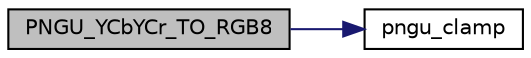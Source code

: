 digraph "PNGU_YCbYCr_TO_RGB8"
{
 // LATEX_PDF_SIZE
  edge [fontname="Helvetica",fontsize="10",labelfontname="Helvetica",labelfontsize="10"];
  node [fontname="Helvetica",fontsize="10",shape=record];
  rankdir="LR";
  Node1 [label="PNGU_YCbYCr_TO_RGB8",height=0.2,width=0.4,color="black", fillcolor="grey75", style="filled", fontcolor="black",tooltip=" "];
  Node1 -> Node2 [color="midnightblue",fontsize="10",style="solid",fontname="Helvetica"];
  Node2 [label="pngu_clamp",height=0.2,width=0.4,color="black", fillcolor="white", style="filled",URL="$pngu_8c.html#a1567c56fee50fa9fbaafccb79233e9d4",tooltip=" "];
}
